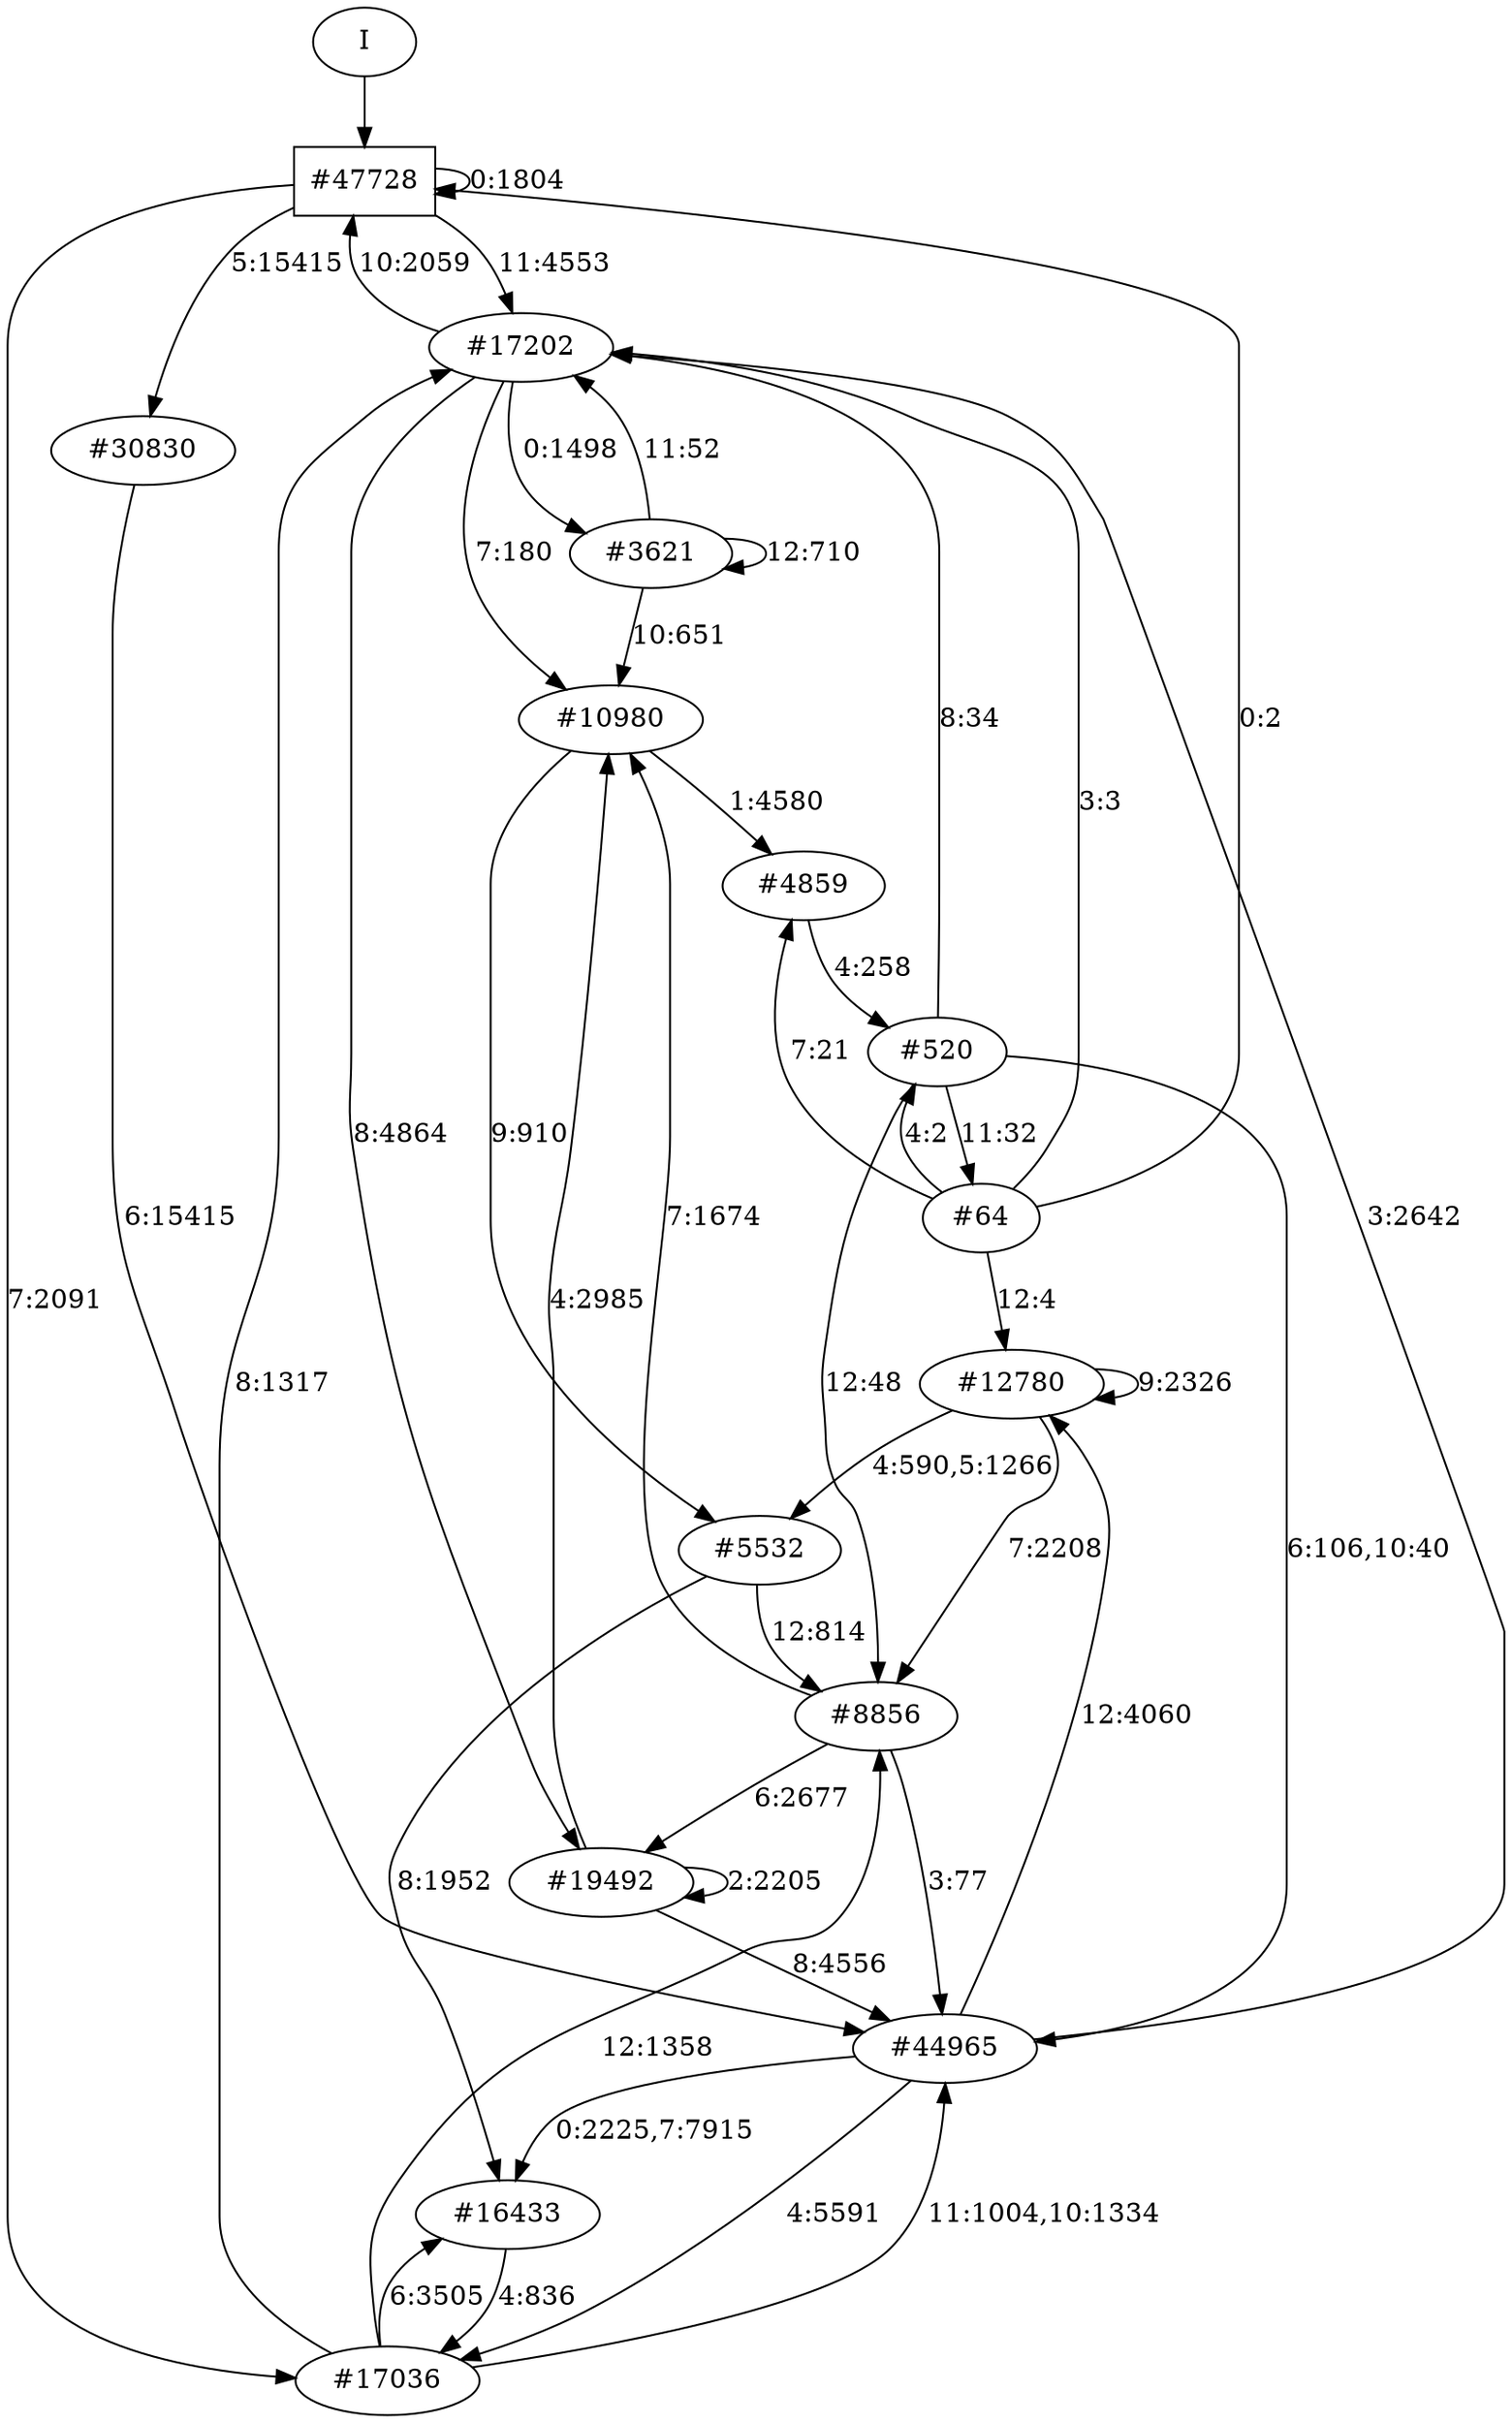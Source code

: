 // produced with flexfringe from git commitd1cf04ada0831d0605a3651971ef9a02091d8823
// dfasat/flexfringe -h=alergia -d=alergia_data -o=experiments/flexfringe_pautomac_study/flexfringe_data/exp7_n150_p0_05500000000000001dfa -n=150 -p=0.05500000000000001 /Users/nicholasrenninger/Google Drive/Grad School/specification learning/code/DPFA_DTS_product_experiment/dfasatInvestigations/experiments/flexfringe_pautomac_study/flexfringe_data/flexfringe_pautomac_study_train 
digraph DFA {
	0 [label="root" shape=box];
		I -> 0;
	0 [ label="#47728"  ];
		0 -> 0 [label="0:1804"  ];
		0 -> 1 [label="11:4553"  ];
		0 -> 11 [label="5:15415"  ];
		0 -> 38 [label="7:2091"  ];
	1 [ label="#17202"  ];
		1 -> 0 [label="10:2059"  ];
		1 -> 2 [label="8:4864"  ];
		1 -> 3 [label="7:180"  ];
		1 -> 103 [label="0:1498"  ];
	2 [ label="#19492"  ];
		2 -> 2 [label="2:2205"  ];
		2 -> 3 [label="4:2985"  ];
		2 -> 12 [label="8:4556"  ];
	3 [ label="#10980"  ];
		3 -> 4 [label="1:4580"  ];
		3 -> 167 [label="9:910"  ];
	4 [ label="#4859"  ];
		4 -> 1047 [label="4:258"  ];
	1047 [ label="#520"  ];
		1047 -> 1 [label="8:34"  ];
		1047 -> 12 [label="6:106,10:40"  ];
		1047 -> 144 [label="12:48"  ];
		1047 -> 5845 [label="11:32"  ];
	5845 [ label="#64"  ];
		5845 -> 0 [label="0:2"  ];
		5845 -> 1 [label="3:3"  ];
		5845 -> 4 [label="7:21"  ];
		5845 -> 135 [label="12:4"  ];
		5845 -> 1047 [label="4:2"  ];
	103 [ label="#3621"  ];
		103 -> 1 [label="11:52"  ];
		103 -> 3 [label="10:651"  ];
		103 -> 103 [label="12:710"  ];
	11 [ label="#30830"  ];
		11 -> 12 [label="6:15415"  ];
	12 [ label="#44965"  ];
		12 -> 1 [label="3:2642"  ];
		12 -> 13 [label="0:2225,7:7915"  ];
		12 -> 38 [label="4:5591"  ];
		12 -> 135 [label="12:4060"  ];
	38 [ label="#17036"  ];
		38 -> 1 [label="8:1317"  ];
		38 -> 12 [label="11:1004,10:1334"  ];
		38 -> 13 [label="6:3505"  ];
		38 -> 144 [label="12:1358"  ];
	13 [ label="#16433"  ];
		13 -> 38 [label="4:836"  ];
	135 [ label="#12780"  ];
		135 -> 135 [label="9:2326"  ];
		135 -> 144 [label="7:2208"  ];
		135 -> 167 [label="4:590,5:1266"  ];
	167 [ label="#5532"  ];
		167 -> 13 [label="8:1952"  ];
		167 -> 144 [label="12:814"  ];
	144 [ label="#8856"  ];
		144 -> 2 [label="6:2677"  ];
		144 -> 3 [label="7:1674"  ];
		144 -> 12 [label="3:77"  ];
}

